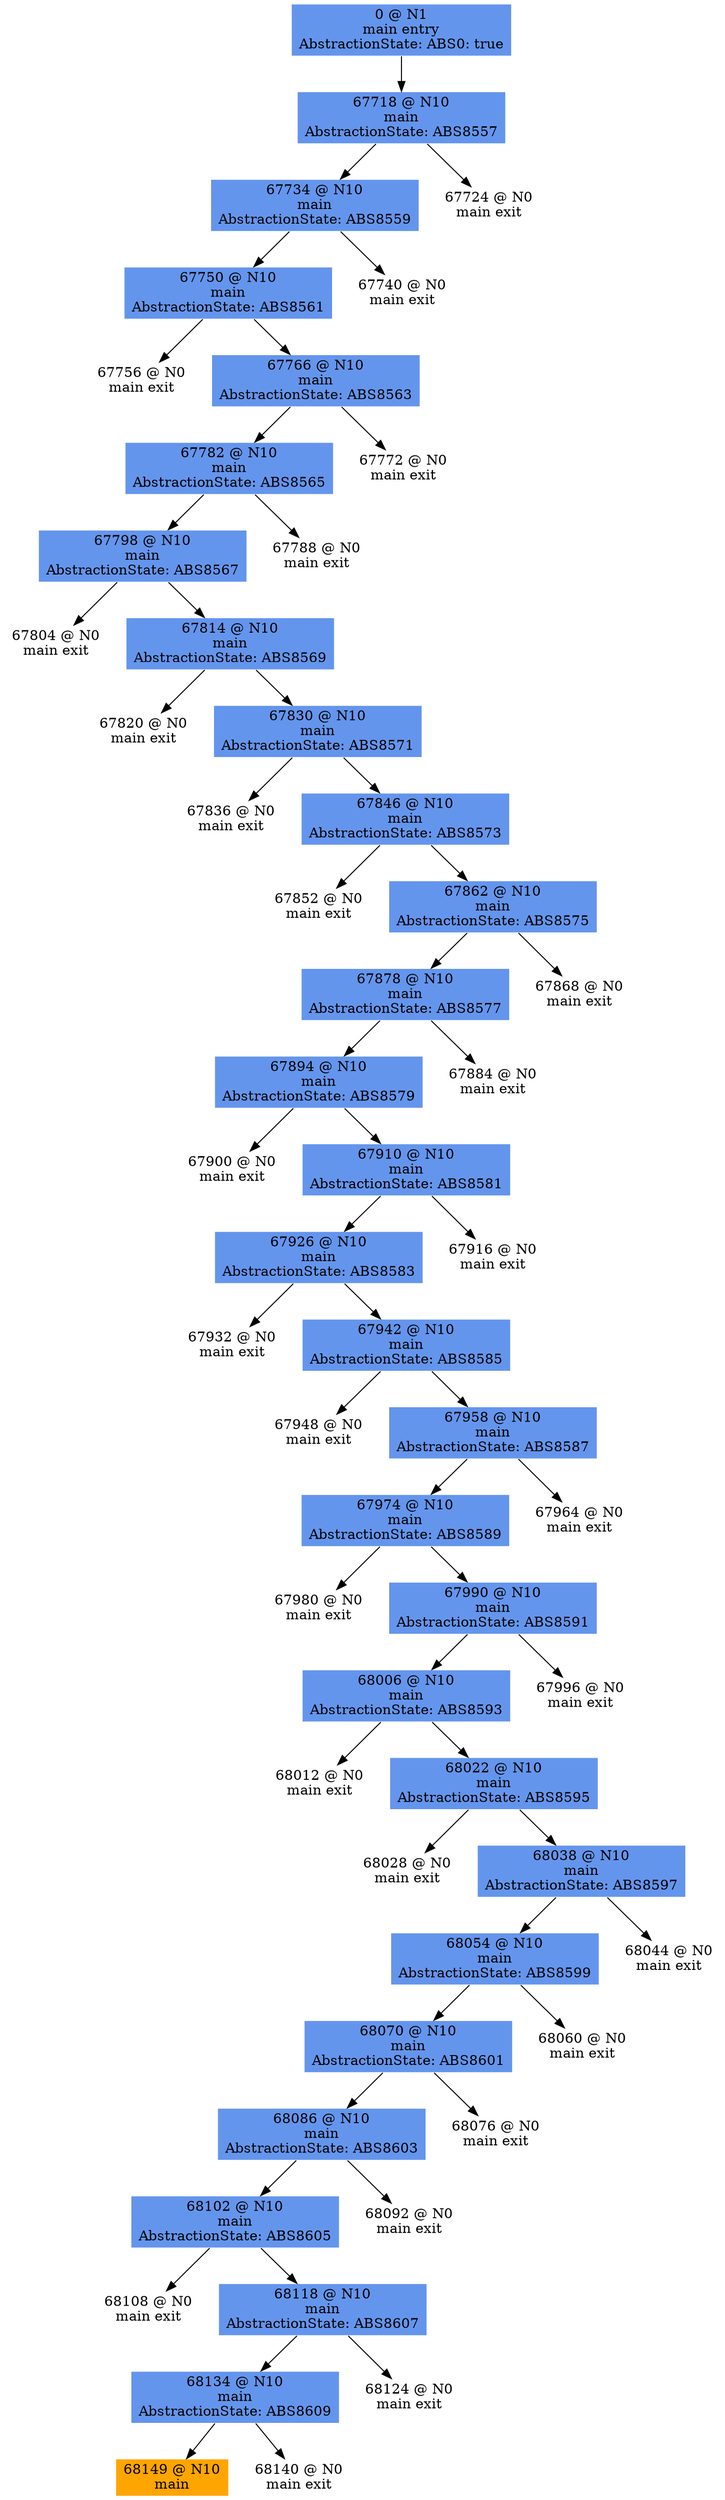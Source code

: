 digraph ARG {
node [style="filled" shape="box" color="white"]
0 [fillcolor="cornflowerblue" label="0 @ N1\nmain entry\nAbstractionState: ABS0: true\n" id="0"]
67718 [fillcolor="cornflowerblue" label="67718 @ N10\nmain\nAbstractionState: ABS8557\n" id="67718"]
67734 [fillcolor="cornflowerblue" label="67734 @ N10\nmain\nAbstractionState: ABS8559\n" id="67734"]
67750 [fillcolor="cornflowerblue" label="67750 @ N10\nmain\nAbstractionState: ABS8561\n" id="67750"]
67756 [label="67756 @ N0\nmain exit\n" id="67756"]
67766 [fillcolor="cornflowerblue" label="67766 @ N10\nmain\nAbstractionState: ABS8563\n" id="67766"]
67782 [fillcolor="cornflowerblue" label="67782 @ N10\nmain\nAbstractionState: ABS8565\n" id="67782"]
67798 [fillcolor="cornflowerblue" label="67798 @ N10\nmain\nAbstractionState: ABS8567\n" id="67798"]
67804 [label="67804 @ N0\nmain exit\n" id="67804"]
67814 [fillcolor="cornflowerblue" label="67814 @ N10\nmain\nAbstractionState: ABS8569\n" id="67814"]
67820 [label="67820 @ N0\nmain exit\n" id="67820"]
67830 [fillcolor="cornflowerblue" label="67830 @ N10\nmain\nAbstractionState: ABS8571\n" id="67830"]
67836 [label="67836 @ N0\nmain exit\n" id="67836"]
67846 [fillcolor="cornflowerblue" label="67846 @ N10\nmain\nAbstractionState: ABS8573\n" id="67846"]
67852 [label="67852 @ N0\nmain exit\n" id="67852"]
67862 [fillcolor="cornflowerblue" label="67862 @ N10\nmain\nAbstractionState: ABS8575\n" id="67862"]
67878 [fillcolor="cornflowerblue" label="67878 @ N10\nmain\nAbstractionState: ABS8577\n" id="67878"]
67894 [fillcolor="cornflowerblue" label="67894 @ N10\nmain\nAbstractionState: ABS8579\n" id="67894"]
67900 [label="67900 @ N0\nmain exit\n" id="67900"]
67910 [fillcolor="cornflowerblue" label="67910 @ N10\nmain\nAbstractionState: ABS8581\n" id="67910"]
67926 [fillcolor="cornflowerblue" label="67926 @ N10\nmain\nAbstractionState: ABS8583\n" id="67926"]
67932 [label="67932 @ N0\nmain exit\n" id="67932"]
67942 [fillcolor="cornflowerblue" label="67942 @ N10\nmain\nAbstractionState: ABS8585\n" id="67942"]
67948 [label="67948 @ N0\nmain exit\n" id="67948"]
67958 [fillcolor="cornflowerblue" label="67958 @ N10\nmain\nAbstractionState: ABS8587\n" id="67958"]
67974 [fillcolor="cornflowerblue" label="67974 @ N10\nmain\nAbstractionState: ABS8589\n" id="67974"]
67980 [label="67980 @ N0\nmain exit\n" id="67980"]
67990 [fillcolor="cornflowerblue" label="67990 @ N10\nmain\nAbstractionState: ABS8591\n" id="67990"]
68006 [fillcolor="cornflowerblue" label="68006 @ N10\nmain\nAbstractionState: ABS8593\n" id="68006"]
68012 [label="68012 @ N0\nmain exit\n" id="68012"]
68022 [fillcolor="cornflowerblue" label="68022 @ N10\nmain\nAbstractionState: ABS8595\n" id="68022"]
68028 [label="68028 @ N0\nmain exit\n" id="68028"]
68038 [fillcolor="cornflowerblue" label="68038 @ N10\nmain\nAbstractionState: ABS8597\n" id="68038"]
68054 [fillcolor="cornflowerblue" label="68054 @ N10\nmain\nAbstractionState: ABS8599\n" id="68054"]
68070 [fillcolor="cornflowerblue" label="68070 @ N10\nmain\nAbstractionState: ABS8601\n" id="68070"]
68086 [fillcolor="cornflowerblue" label="68086 @ N10\nmain\nAbstractionState: ABS8603\n" id="68086"]
68102 [fillcolor="cornflowerblue" label="68102 @ N10\nmain\nAbstractionState: ABS8605\n" id="68102"]
68108 [label="68108 @ N0\nmain exit\n" id="68108"]
68118 [fillcolor="cornflowerblue" label="68118 @ N10\nmain\nAbstractionState: ABS8607\n" id="68118"]
68134 [fillcolor="cornflowerblue" label="68134 @ N10\nmain\nAbstractionState: ABS8609\n" id="68134"]
68149 [fillcolor="orange" label="68149 @ N10\nmain\n" id="68149"]
68140 [label="68140 @ N0\nmain exit\n" id="68140"]
68124 [label="68124 @ N0\nmain exit\n" id="68124"]
68092 [label="68092 @ N0\nmain exit\n" id="68092"]
68076 [label="68076 @ N0\nmain exit\n" id="68076"]
68060 [label="68060 @ N0\nmain exit\n" id="68060"]
68044 [label="68044 @ N0\nmain exit\n" id="68044"]
67996 [label="67996 @ N0\nmain exit\n" id="67996"]
67964 [label="67964 @ N0\nmain exit\n" id="67964"]
67916 [label="67916 @ N0\nmain exit\n" id="67916"]
67884 [label="67884 @ N0\nmain exit\n" id="67884"]
67868 [label="67868 @ N0\nmain exit\n" id="67868"]
67788 [label="67788 @ N0\nmain exit\n" id="67788"]
67772 [label="67772 @ N0\nmain exit\n" id="67772"]
67740 [label="67740 @ N0\nmain exit\n" id="67740"]
67724 [label="67724 @ N0\nmain exit\n" id="67724"]
0 -> 67718 []
67718 -> 67724 []
67718 -> 67734 []
67734 -> 67740 []
67734 -> 67750 []
67750 -> 67766 []
67750 -> 67756 []
67766 -> 67772 []
67766 -> 67782 []
67782 -> 67788 []
67782 -> 67798 []
67798 -> 67814 []
67798 -> 67804 []
67814 -> 67830 []
67814 -> 67820 []
67830 -> 67846 []
67830 -> 67836 []
67846 -> 67862 []
67846 -> 67852 []
67862 -> 67868 []
67862 -> 67878 []
67878 -> 67884 []
67878 -> 67894 []
67894 -> 67910 []
67894 -> 67900 []
67910 -> 67916 []
67910 -> 67926 []
67926 -> 67942 []
67926 -> 67932 []
67942 -> 67958 []
67942 -> 67948 []
67958 -> 67964 []
67958 -> 67974 []
67974 -> 67990 []
67974 -> 67980 []
67990 -> 67996 []
67990 -> 68006 []
68006 -> 68022 []
68006 -> 68012 []
68022 -> 68038 []
68022 -> 68028 []
68038 -> 68044 []
68038 -> 68054 []
68054 -> 68060 []
68054 -> 68070 []
68070 -> 68076 []
68070 -> 68086 []
68086 -> 68092 []
68086 -> 68102 []
68102 -> 68118 []
68102 -> 68108 []
68118 -> 68124 []
68118 -> 68134 []
68134 -> 68140 []
68134 -> 68149 []
}
